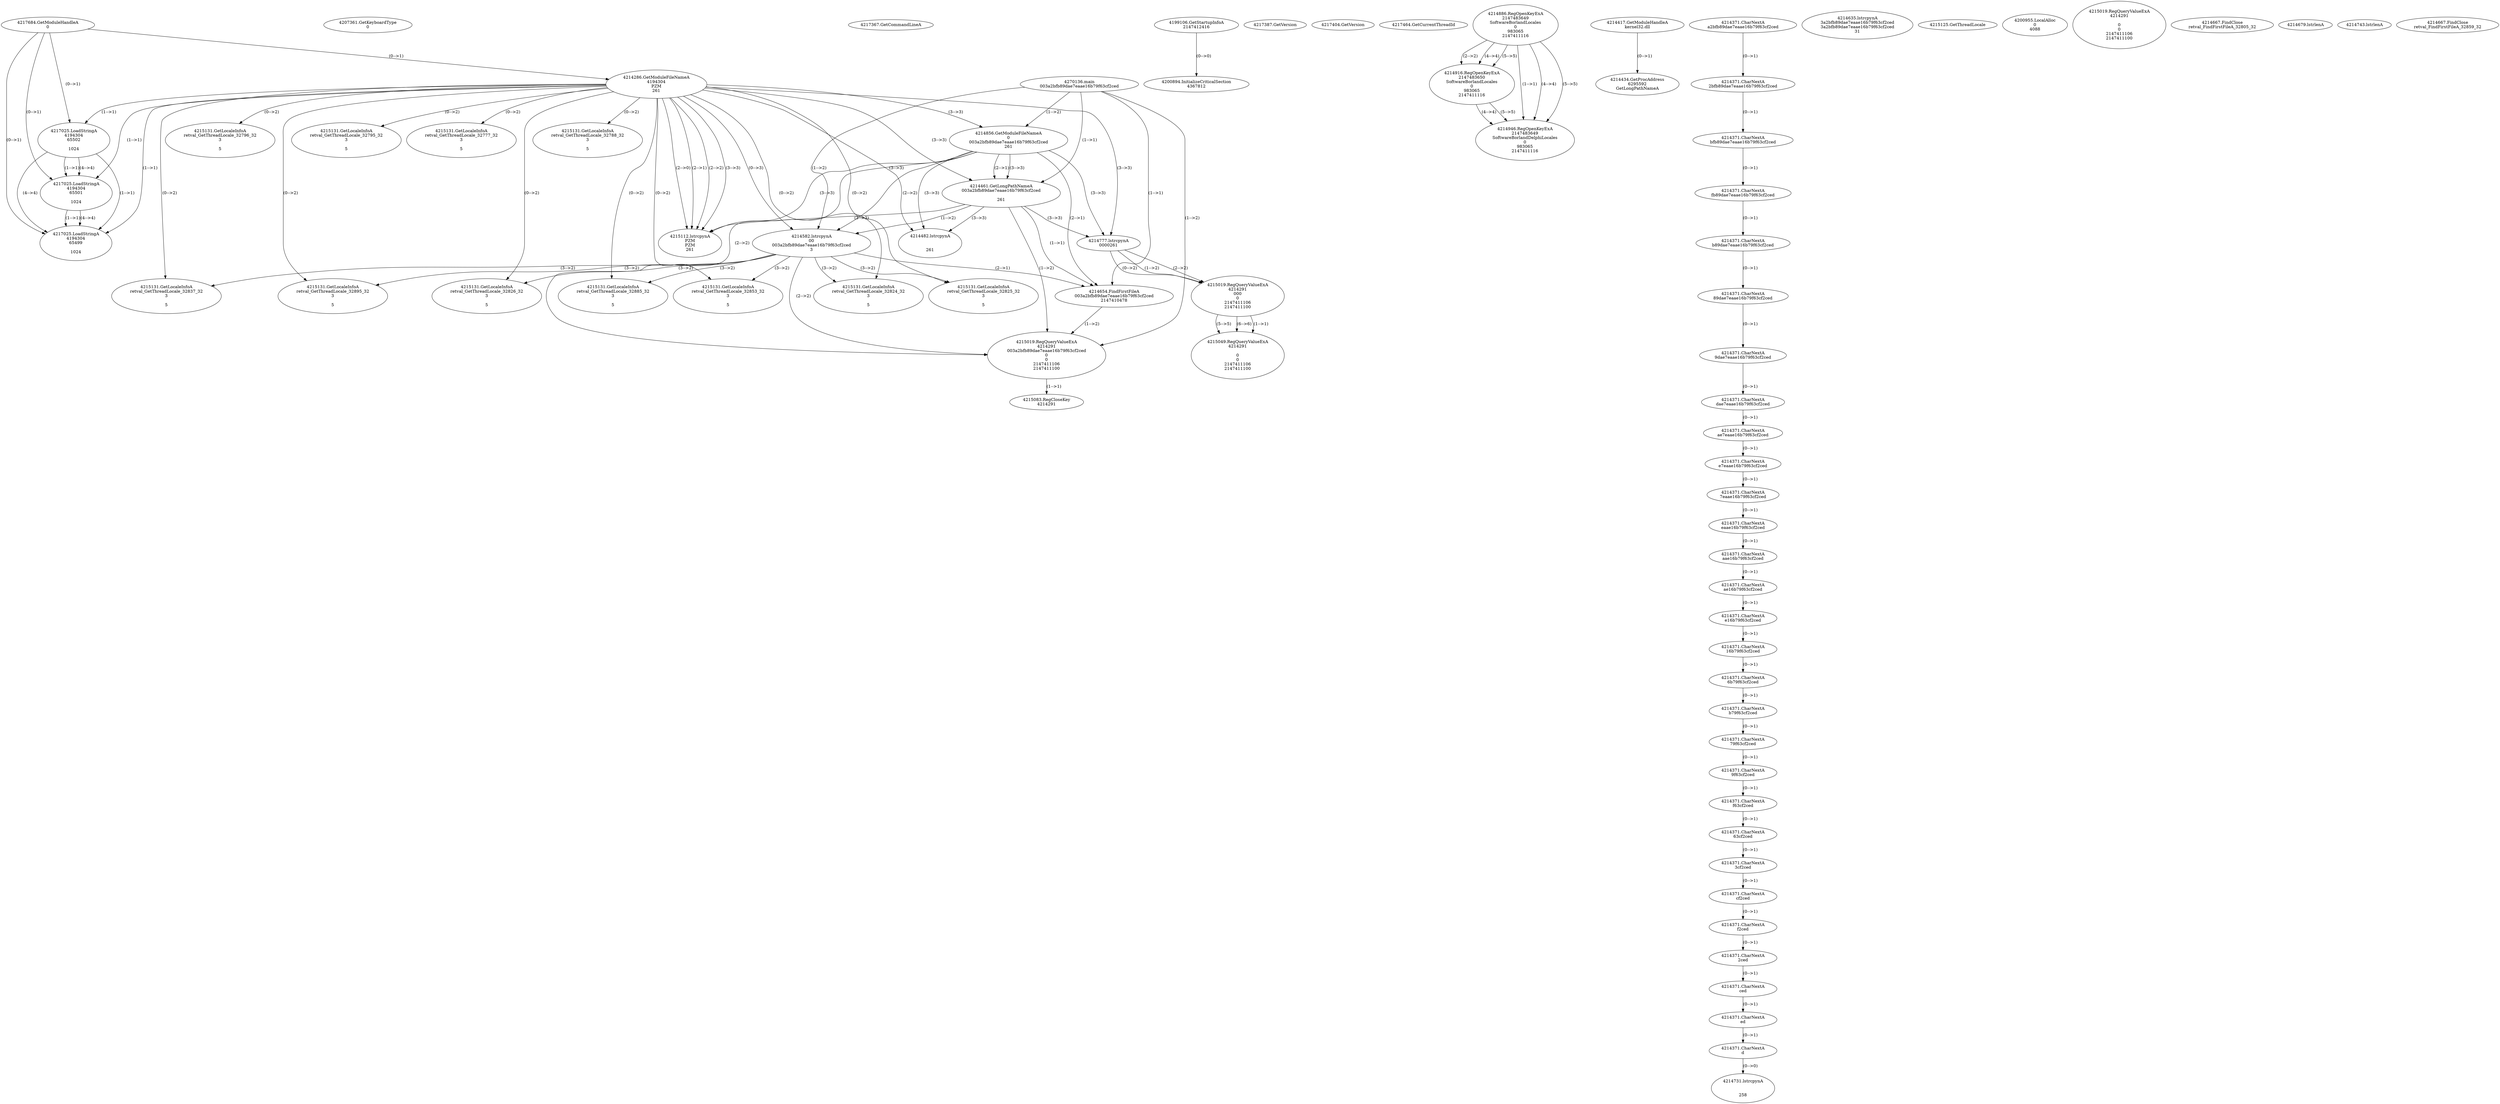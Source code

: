 // Global SCDG with merge call
digraph {
	0 [label="4270136.main
003a2bfb89dae7eaae16b79f63cf2ced"]
	1 [label="4217684.GetModuleHandleA
0"]
	2 [label="4207361.GetKeyboardType
0"]
	3 [label="4217367.GetCommandLineA
"]
	4 [label="4199106.GetStartupInfoA
2147412416"]
	5 [label="4217387.GetVersion
"]
	6 [label="4217404.GetVersion
"]
	7 [label="4217464.GetCurrentThreadId
"]
	8 [label="4214286.GetModuleFileNameA
4194304
PZM
261"]
	1 -> 8 [label="(0-->1)"]
	9 [label="4214856.GetModuleFileNameA
0
003a2bfb89dae7eaae16b79f63cf2ced
261"]
	0 -> 9 [label="(1-->2)"]
	8 -> 9 [label="(3-->3)"]
	10 [label="4214886.RegOpenKeyExA
2147483649
Software\Borland\Locales
0
983065
2147411116"]
	11 [label="4214417.GetModuleHandleA
kernel32.dll"]
	12 [label="4214434.GetProcAddress
6295592
GetLongPathNameA"]
	11 -> 12 [label="(0-->1)"]
	13 [label="4214461.GetLongPathNameA
003a2bfb89dae7eaae16b79f63cf2ced

261"]
	0 -> 13 [label="(1-->1)"]
	9 -> 13 [label="(2-->1)"]
	8 -> 13 [label="(3-->3)"]
	9 -> 13 [label="(3-->3)"]
	14 [label="4214582.lstrcpynA
00
003a2bfb89dae7eaae16b79f63cf2ced
3"]
	0 -> 14 [label="(1-->2)"]
	9 -> 14 [label="(2-->2)"]
	13 -> 14 [label="(1-->2)"]
	8 -> 14 [label="(0-->3)"]
	15 [label="4214371.CharNextA
a2bfb89dae7eaae16b79f63cf2ced"]
	16 [label="4214371.CharNextA
2bfb89dae7eaae16b79f63cf2ced"]
	15 -> 16 [label="(0-->1)"]
	17 [label="4214371.CharNextA
bfb89dae7eaae16b79f63cf2ced"]
	16 -> 17 [label="(0-->1)"]
	18 [label="4214371.CharNextA
fb89dae7eaae16b79f63cf2ced"]
	17 -> 18 [label="(0-->1)"]
	19 [label="4214371.CharNextA
b89dae7eaae16b79f63cf2ced"]
	18 -> 19 [label="(0-->1)"]
	20 [label="4214371.CharNextA
89dae7eaae16b79f63cf2ced"]
	19 -> 20 [label="(0-->1)"]
	21 [label="4214371.CharNextA
9dae7eaae16b79f63cf2ced"]
	20 -> 21 [label="(0-->1)"]
	22 [label="4214371.CharNextA
dae7eaae16b79f63cf2ced"]
	21 -> 22 [label="(0-->1)"]
	23 [label="4214371.CharNextA
ae7eaae16b79f63cf2ced"]
	22 -> 23 [label="(0-->1)"]
	24 [label="4214371.CharNextA
e7eaae16b79f63cf2ced"]
	23 -> 24 [label="(0-->1)"]
	25 [label="4214371.CharNextA
7eaae16b79f63cf2ced"]
	24 -> 25 [label="(0-->1)"]
	26 [label="4214371.CharNextA
eaae16b79f63cf2ced"]
	25 -> 26 [label="(0-->1)"]
	27 [label="4214371.CharNextA
aae16b79f63cf2ced"]
	26 -> 27 [label="(0-->1)"]
	28 [label="4214371.CharNextA
ae16b79f63cf2ced"]
	27 -> 28 [label="(0-->1)"]
	29 [label="4214371.CharNextA
e16b79f63cf2ced"]
	28 -> 29 [label="(0-->1)"]
	30 [label="4214371.CharNextA
16b79f63cf2ced"]
	29 -> 30 [label="(0-->1)"]
	31 [label="4214371.CharNextA
6b79f63cf2ced"]
	30 -> 31 [label="(0-->1)"]
	32 [label="4214371.CharNextA
b79f63cf2ced"]
	31 -> 32 [label="(0-->1)"]
	33 [label="4214371.CharNextA
79f63cf2ced"]
	32 -> 33 [label="(0-->1)"]
	34 [label="4214371.CharNextA
9f63cf2ced"]
	33 -> 34 [label="(0-->1)"]
	35 [label="4214371.CharNextA
f63cf2ced"]
	34 -> 35 [label="(0-->1)"]
	36 [label="4214371.CharNextA
63cf2ced"]
	35 -> 36 [label="(0-->1)"]
	37 [label="4214371.CharNextA
3cf2ced"]
	36 -> 37 [label="(0-->1)"]
	38 [label="4214371.CharNextA
cf2ced"]
	37 -> 38 [label="(0-->1)"]
	39 [label="4214371.CharNextA
f2ced"]
	38 -> 39 [label="(0-->1)"]
	40 [label="4214371.CharNextA
2ced"]
	39 -> 40 [label="(0-->1)"]
	41 [label="4214371.CharNextA
ced"]
	40 -> 41 [label="(0-->1)"]
	42 [label="4214371.CharNextA
ed"]
	41 -> 42 [label="(0-->1)"]
	43 [label="4214371.CharNextA
d"]
	42 -> 43 [label="(0-->1)"]
	44 [label="4214635.lstrcpynA
3a2bfb89dae7eaae16b79f63cf2ced
3a2bfb89dae7eaae16b79f63cf2ced
31"]
	45 [label="4214654.FindFirstFileA
003a2bfb89dae7eaae16b79f63cf2ced
2147410478"]
	0 -> 45 [label="(1-->1)"]
	9 -> 45 [label="(2-->1)"]
	13 -> 45 [label="(1-->1)"]
	14 -> 45 [label="(2-->1)"]
	46 [label="4215019.RegQueryValueExA
4214291
003a2bfb89dae7eaae16b79f63cf2ced
0
0
2147411106
2147411100"]
	0 -> 46 [label="(1-->2)"]
	9 -> 46 [label="(2-->2)"]
	13 -> 46 [label="(1-->2)"]
	14 -> 46 [label="(2-->2)"]
	45 -> 46 [label="(1-->2)"]
	47 [label="4215083.RegCloseKey
4214291"]
	46 -> 47 [label="(1-->1)"]
	48 [label="4215112.lstrcpynA
PZM
PZM
261"]
	8 -> 48 [label="(2-->1)"]
	8 -> 48 [label="(2-->2)"]
	8 -> 48 [label="(3-->3)"]
	9 -> 48 [label="(3-->3)"]
	13 -> 48 [label="(3-->3)"]
	8 -> 48 [label="(2-->0)"]
	49 [label="4215125.GetThreadLocale
"]
	50 [label="4215131.GetLocaleInfoA
retval_GetThreadLocale_32885_32
3

5"]
	8 -> 50 [label="(0-->2)"]
	14 -> 50 [label="(3-->2)"]
	51 [label="4217025.LoadStringA
4194304
65502

1024"]
	1 -> 51 [label="(0-->1)"]
	8 -> 51 [label="(1-->1)"]
	52 [label="4200894.InitializeCriticalSection
4367812"]
	4 -> 52 [label="(0-->0)"]
	53 [label="4200955.LocalAlloc
0
4088"]
	54 [label="4214482.lstrcpynA


261"]
	8 -> 54 [label="(3-->3)"]
	9 -> 54 [label="(3-->3)"]
	13 -> 54 [label="(3-->3)"]
	55 [label="4215019.RegQueryValueExA
4214291

0
0
2147411106
2147411100"]
	56 [label="4215131.GetLocaleInfoA
retval_GetThreadLocale_32796_32
3

5"]
	8 -> 56 [label="(0-->2)"]
	57 [label="4217025.LoadStringA
4194304
65501

1024"]
	1 -> 57 [label="(0-->1)"]
	8 -> 57 [label="(1-->1)"]
	51 -> 57 [label="(1-->1)"]
	51 -> 57 [label="(4-->4)"]
	58 [label="4217025.LoadStringA
4194304
65499

1024"]
	1 -> 58 [label="(0-->1)"]
	8 -> 58 [label="(1-->1)"]
	51 -> 58 [label="(1-->1)"]
	57 -> 58 [label="(1-->1)"]
	51 -> 58 [label="(4-->4)"]
	57 -> 58 [label="(4-->4)"]
	59 [label="4214916.RegOpenKeyExA
2147483650
Software\Borland\Locales
0
983065
2147411116"]
	10 -> 59 [label="(2-->2)"]
	10 -> 59 [label="(4-->4)"]
	10 -> 59 [label="(5-->5)"]
	60 [label="4215131.GetLocaleInfoA
retval_GetThreadLocale_32824_32
3

5"]
	8 -> 60 [label="(0-->2)"]
	14 -> 60 [label="(3-->2)"]
	61 [label="4214667.FindClose
retval_FindFirstFileA_32805_32"]
	62 [label="4214679.lstrlenA
"]
	63 [label="4214731.lstrcpynA


258"]
	43 -> 63 [label="(0-->0)"]
	64 [label="4214743.lstrlenA
"]
	65 [label="4214777.lstrcpynA
00\
00\
261"]
	8 -> 65 [label="(3-->3)"]
	9 -> 65 [label="(3-->3)"]
	13 -> 65 [label="(3-->3)"]
	66 [label="4215019.RegQueryValueExA
4214291
00\
0
0
2147411106
2147411100"]
	65 -> 66 [label="(1-->2)"]
	65 -> 66 [label="(2-->2)"]
	65 -> 66 [label="(0-->2)"]
	67 [label="4215049.RegQueryValueExA
4214291

0
0
2147411106
2147411100"]
	66 -> 67 [label="(1-->1)"]
	66 -> 67 [label="(5-->5)"]
	66 -> 67 [label="(6-->6)"]
	68 [label="4215131.GetLocaleInfoA
retval_GetThreadLocale_32825_32
3

5"]
	8 -> 68 [label="(0-->2)"]
	14 -> 68 [label="(3-->2)"]
	69 [label="4215131.GetLocaleInfoA
retval_GetThreadLocale_32826_32
3

5"]
	8 -> 69 [label="(0-->2)"]
	14 -> 69 [label="(3-->2)"]
	70 [label="4215131.GetLocaleInfoA
retval_GetThreadLocale_32795_32
3

5"]
	8 -> 70 [label="(0-->2)"]
	71 [label="4214946.RegOpenKeyExA
2147483649
Software\Borland\Delphi\Locales
0
983065
2147411116"]
	10 -> 71 [label="(1-->1)"]
	10 -> 71 [label="(4-->4)"]
	59 -> 71 [label="(4-->4)"]
	10 -> 71 [label="(5-->5)"]
	59 -> 71 [label="(5-->5)"]
	72 [label="4215131.GetLocaleInfoA
retval_GetThreadLocale_32777_32
3

5"]
	8 -> 72 [label="(0-->2)"]
	73 [label="4215131.GetLocaleInfoA
retval_GetThreadLocale_32853_32
3

5"]
	8 -> 73 [label="(0-->2)"]
	14 -> 73 [label="(3-->2)"]
	74 [label="4215131.GetLocaleInfoA
retval_GetThreadLocale_32788_32
3

5"]
	8 -> 74 [label="(0-->2)"]
	75 [label="4215131.GetLocaleInfoA
retval_GetThreadLocale_32837_32
3

5"]
	8 -> 75 [label="(0-->2)"]
	14 -> 75 [label="(3-->2)"]
	76 [label="4214667.FindClose
retval_FindFirstFileA_32859_32"]
	77 [label="4215131.GetLocaleInfoA
retval_GetThreadLocale_32895_32
3

5"]
	8 -> 77 [label="(0-->2)"]
	14 -> 77 [label="(3-->2)"]
}
